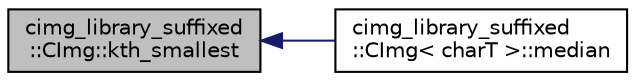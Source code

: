 digraph "cimg_library_suffixed::CImg::kth_smallest"
{
  edge [fontname="Helvetica",fontsize="10",labelfontname="Helvetica",labelfontsize="10"];
  node [fontname="Helvetica",fontsize="10",shape=record];
  rankdir="LR";
  Node1 [label="cimg_library_suffixed\l::CImg::kth_smallest",height=0.2,width=0.4,color="black", fillcolor="grey75", style="filled" fontcolor="black"];
  Node1 -> Node2 [dir="back",color="midnightblue",fontsize="10",style="solid",fontname="Helvetica"];
  Node2 [label="cimg_library_suffixed\l::CImg\< charT \>::median",height=0.2,width=0.4,color="black", fillcolor="white", style="filled",URL="$structcimg__library__suffixed_1_1_c_img.html#a57edd731f46247160a0f2256490ca059",tooltip="Return the median pixel value."];
}
